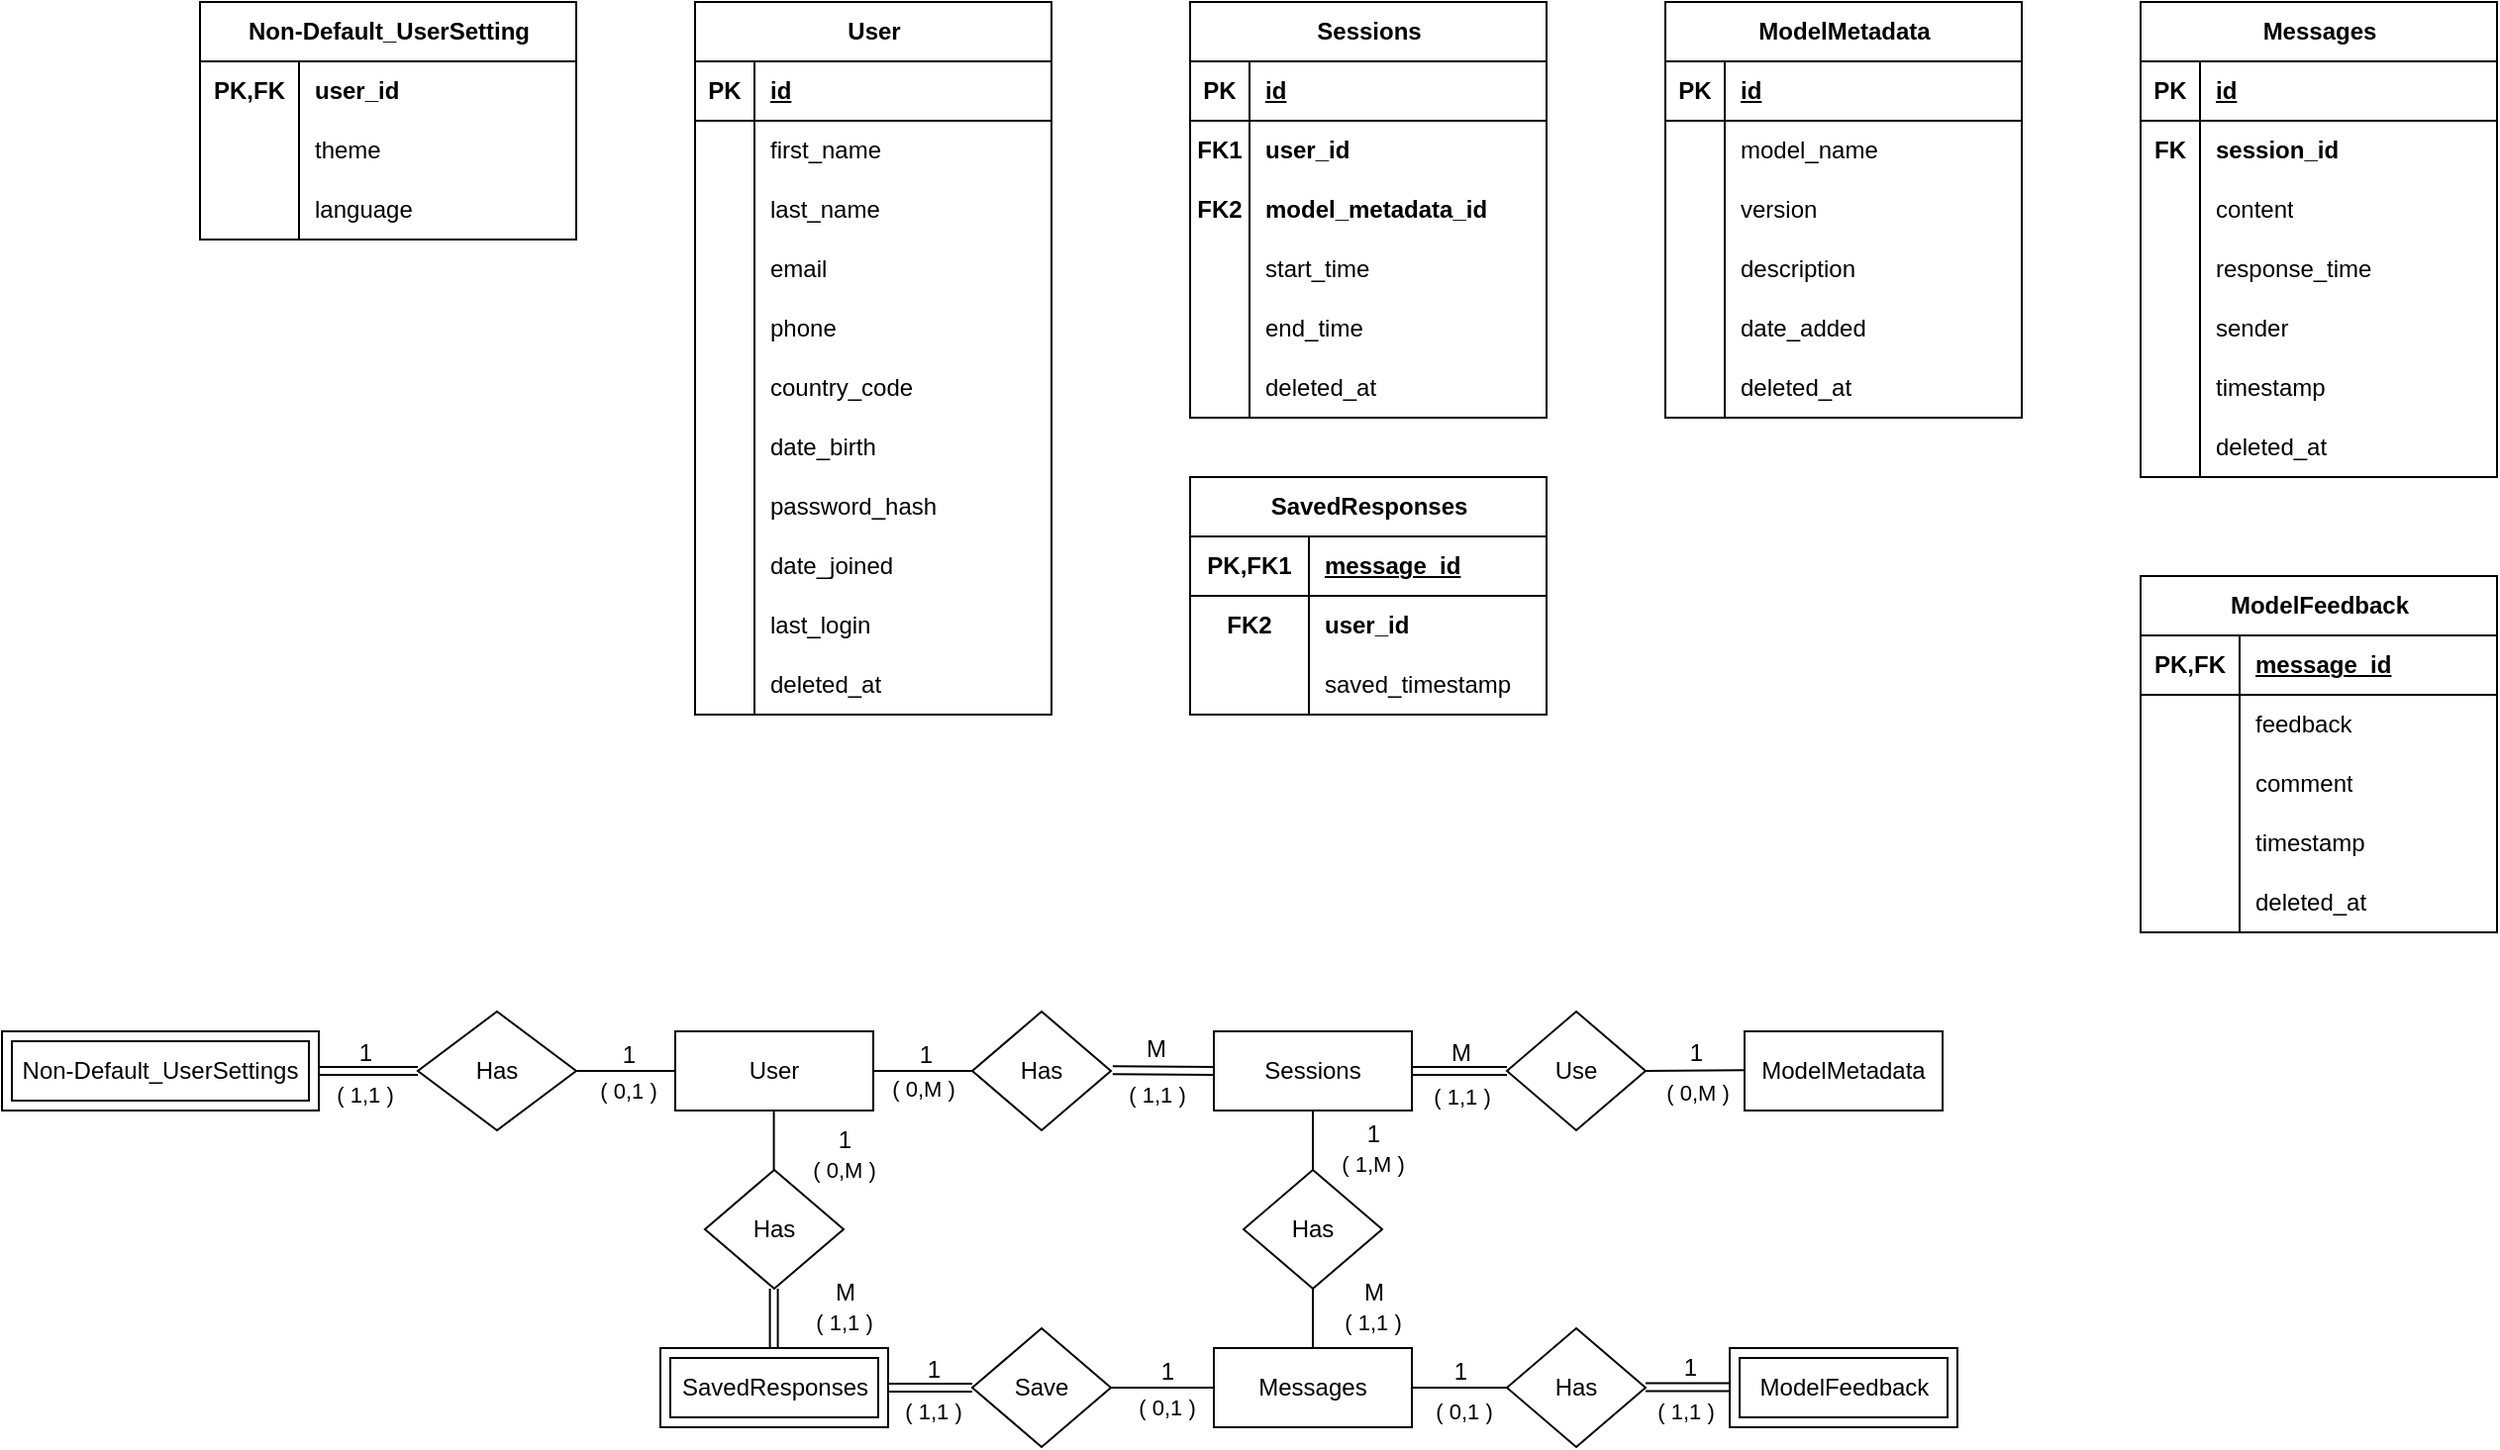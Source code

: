 <mxfile version="22.0.6" type="device">
  <diagram name="Page-1" id="ugpJHANcpi_EZSTgBRVn">
    <mxGraphModel dx="796" dy="407" grid="1" gridSize="10" guides="1" tooltips="1" connect="1" arrows="1" fold="1" page="1" pageScale="1" pageWidth="850" pageHeight="1100" math="0" shadow="0">
      <root>
        <mxCell id="0" />
        <mxCell id="1" parent="0" />
        <mxCell id="HWI417Hlzlmf7ahM94ae-16" value="User" style="shape=table;startSize=30;container=1;collapsible=1;childLayout=tableLayout;fixedRows=1;rowLines=0;fontStyle=1;align=center;resizeLast=1;html=1;" vertex="1" parent="1">
          <mxGeometry x="410" y="100" width="180" height="360" as="geometry" />
        </mxCell>
        <mxCell id="HWI417Hlzlmf7ahM94ae-17" value="" style="shape=tableRow;horizontal=0;startSize=0;swimlaneHead=0;swimlaneBody=0;fillColor=none;collapsible=0;dropTarget=0;points=[[0,0.5],[1,0.5]];portConstraint=eastwest;top=0;left=0;right=0;bottom=1;" vertex="1" parent="HWI417Hlzlmf7ahM94ae-16">
          <mxGeometry y="30" width="180" height="30" as="geometry" />
        </mxCell>
        <mxCell id="HWI417Hlzlmf7ahM94ae-18" value="PK" style="shape=partialRectangle;connectable=0;fillColor=none;top=0;left=0;bottom=0;right=0;fontStyle=1;overflow=hidden;whiteSpace=wrap;html=1;" vertex="1" parent="HWI417Hlzlmf7ahM94ae-17">
          <mxGeometry width="30" height="30" as="geometry">
            <mxRectangle width="30" height="30" as="alternateBounds" />
          </mxGeometry>
        </mxCell>
        <mxCell id="HWI417Hlzlmf7ahM94ae-19" value="id" style="shape=partialRectangle;connectable=0;fillColor=none;top=0;left=0;bottom=0;right=0;align=left;spacingLeft=6;fontStyle=5;overflow=hidden;whiteSpace=wrap;html=1;" vertex="1" parent="HWI417Hlzlmf7ahM94ae-17">
          <mxGeometry x="30" width="150" height="30" as="geometry">
            <mxRectangle width="150" height="30" as="alternateBounds" />
          </mxGeometry>
        </mxCell>
        <mxCell id="HWI417Hlzlmf7ahM94ae-20" value="" style="shape=tableRow;horizontal=0;startSize=0;swimlaneHead=0;swimlaneBody=0;fillColor=none;collapsible=0;dropTarget=0;points=[[0,0.5],[1,0.5]];portConstraint=eastwest;top=0;left=0;right=0;bottom=0;" vertex="1" parent="HWI417Hlzlmf7ahM94ae-16">
          <mxGeometry y="60" width="180" height="30" as="geometry" />
        </mxCell>
        <mxCell id="HWI417Hlzlmf7ahM94ae-21" value="" style="shape=partialRectangle;connectable=0;fillColor=none;top=0;left=0;bottom=0;right=0;editable=1;overflow=hidden;whiteSpace=wrap;html=1;" vertex="1" parent="HWI417Hlzlmf7ahM94ae-20">
          <mxGeometry width="30" height="30" as="geometry">
            <mxRectangle width="30" height="30" as="alternateBounds" />
          </mxGeometry>
        </mxCell>
        <mxCell id="HWI417Hlzlmf7ahM94ae-22" value="first_name" style="shape=partialRectangle;connectable=0;fillColor=none;top=0;left=0;bottom=0;right=0;align=left;spacingLeft=6;overflow=hidden;whiteSpace=wrap;html=1;" vertex="1" parent="HWI417Hlzlmf7ahM94ae-20">
          <mxGeometry x="30" width="150" height="30" as="geometry">
            <mxRectangle width="150" height="30" as="alternateBounds" />
          </mxGeometry>
        </mxCell>
        <mxCell id="HWI417Hlzlmf7ahM94ae-23" value="" style="shape=tableRow;horizontal=0;startSize=0;swimlaneHead=0;swimlaneBody=0;fillColor=none;collapsible=0;dropTarget=0;points=[[0,0.5],[1,0.5]];portConstraint=eastwest;top=0;left=0;right=0;bottom=0;" vertex="1" parent="HWI417Hlzlmf7ahM94ae-16">
          <mxGeometry y="90" width="180" height="30" as="geometry" />
        </mxCell>
        <mxCell id="HWI417Hlzlmf7ahM94ae-24" value="" style="shape=partialRectangle;connectable=0;fillColor=none;top=0;left=0;bottom=0;right=0;editable=1;overflow=hidden;whiteSpace=wrap;html=1;" vertex="1" parent="HWI417Hlzlmf7ahM94ae-23">
          <mxGeometry width="30" height="30" as="geometry">
            <mxRectangle width="30" height="30" as="alternateBounds" />
          </mxGeometry>
        </mxCell>
        <mxCell id="HWI417Hlzlmf7ahM94ae-25" value="last_name" style="shape=partialRectangle;connectable=0;fillColor=none;top=0;left=0;bottom=0;right=0;align=left;spacingLeft=6;overflow=hidden;whiteSpace=wrap;html=1;" vertex="1" parent="HWI417Hlzlmf7ahM94ae-23">
          <mxGeometry x="30" width="150" height="30" as="geometry">
            <mxRectangle width="150" height="30" as="alternateBounds" />
          </mxGeometry>
        </mxCell>
        <mxCell id="HWI417Hlzlmf7ahM94ae-26" value="" style="shape=tableRow;horizontal=0;startSize=0;swimlaneHead=0;swimlaneBody=0;fillColor=none;collapsible=0;dropTarget=0;points=[[0,0.5],[1,0.5]];portConstraint=eastwest;top=0;left=0;right=0;bottom=0;" vertex="1" parent="HWI417Hlzlmf7ahM94ae-16">
          <mxGeometry y="120" width="180" height="30" as="geometry" />
        </mxCell>
        <mxCell id="HWI417Hlzlmf7ahM94ae-27" value="" style="shape=partialRectangle;connectable=0;fillColor=none;top=0;left=0;bottom=0;right=0;editable=1;overflow=hidden;whiteSpace=wrap;html=1;" vertex="1" parent="HWI417Hlzlmf7ahM94ae-26">
          <mxGeometry width="30" height="30" as="geometry">
            <mxRectangle width="30" height="30" as="alternateBounds" />
          </mxGeometry>
        </mxCell>
        <mxCell id="HWI417Hlzlmf7ahM94ae-28" value="email" style="shape=partialRectangle;connectable=0;fillColor=none;top=0;left=0;bottom=0;right=0;align=left;spacingLeft=6;overflow=hidden;whiteSpace=wrap;html=1;" vertex="1" parent="HWI417Hlzlmf7ahM94ae-26">
          <mxGeometry x="30" width="150" height="30" as="geometry">
            <mxRectangle width="150" height="30" as="alternateBounds" />
          </mxGeometry>
        </mxCell>
        <mxCell id="HWI417Hlzlmf7ahM94ae-434" value="" style="shape=tableRow;horizontal=0;startSize=0;swimlaneHead=0;swimlaneBody=0;fillColor=none;collapsible=0;dropTarget=0;points=[[0,0.5],[1,0.5]];portConstraint=eastwest;top=0;left=0;right=0;bottom=0;" vertex="1" parent="HWI417Hlzlmf7ahM94ae-16">
          <mxGeometry y="150" width="180" height="30" as="geometry" />
        </mxCell>
        <mxCell id="HWI417Hlzlmf7ahM94ae-435" value="" style="shape=partialRectangle;connectable=0;fillColor=none;top=0;left=0;bottom=0;right=0;editable=1;overflow=hidden;whiteSpace=wrap;html=1;" vertex="1" parent="HWI417Hlzlmf7ahM94ae-434">
          <mxGeometry width="30" height="30" as="geometry">
            <mxRectangle width="30" height="30" as="alternateBounds" />
          </mxGeometry>
        </mxCell>
        <mxCell id="HWI417Hlzlmf7ahM94ae-436" value="phone" style="shape=partialRectangle;connectable=0;fillColor=none;top=0;left=0;bottom=0;right=0;align=left;spacingLeft=6;overflow=hidden;whiteSpace=wrap;html=1;" vertex="1" parent="HWI417Hlzlmf7ahM94ae-434">
          <mxGeometry x="30" width="150" height="30" as="geometry">
            <mxRectangle width="150" height="30" as="alternateBounds" />
          </mxGeometry>
        </mxCell>
        <mxCell id="HWI417Hlzlmf7ahM94ae-47" value="" style="shape=tableRow;horizontal=0;startSize=0;swimlaneHead=0;swimlaneBody=0;fillColor=none;collapsible=0;dropTarget=0;points=[[0,0.5],[1,0.5]];portConstraint=eastwest;top=0;left=0;right=0;bottom=0;" vertex="1" parent="HWI417Hlzlmf7ahM94ae-16">
          <mxGeometry y="180" width="180" height="30" as="geometry" />
        </mxCell>
        <mxCell id="HWI417Hlzlmf7ahM94ae-48" value="" style="shape=partialRectangle;connectable=0;fillColor=none;top=0;left=0;bottom=0;right=0;editable=1;overflow=hidden;whiteSpace=wrap;html=1;" vertex="1" parent="HWI417Hlzlmf7ahM94ae-47">
          <mxGeometry width="30" height="30" as="geometry">
            <mxRectangle width="30" height="30" as="alternateBounds" />
          </mxGeometry>
        </mxCell>
        <mxCell id="HWI417Hlzlmf7ahM94ae-49" value="country_code" style="shape=partialRectangle;connectable=0;fillColor=none;top=0;left=0;bottom=0;right=0;align=left;spacingLeft=6;overflow=hidden;whiteSpace=wrap;html=1;" vertex="1" parent="HWI417Hlzlmf7ahM94ae-47">
          <mxGeometry x="30" width="150" height="30" as="geometry">
            <mxRectangle width="150" height="30" as="alternateBounds" />
          </mxGeometry>
        </mxCell>
        <mxCell id="HWI417Hlzlmf7ahM94ae-59" value="" style="shape=tableRow;horizontal=0;startSize=0;swimlaneHead=0;swimlaneBody=0;fillColor=none;collapsible=0;dropTarget=0;points=[[0,0.5],[1,0.5]];portConstraint=eastwest;top=0;left=0;right=0;bottom=0;" vertex="1" parent="HWI417Hlzlmf7ahM94ae-16">
          <mxGeometry y="210" width="180" height="30" as="geometry" />
        </mxCell>
        <mxCell id="HWI417Hlzlmf7ahM94ae-60" value="" style="shape=partialRectangle;connectable=0;fillColor=none;top=0;left=0;bottom=0;right=0;editable=1;overflow=hidden;whiteSpace=wrap;html=1;" vertex="1" parent="HWI417Hlzlmf7ahM94ae-59">
          <mxGeometry width="30" height="30" as="geometry">
            <mxRectangle width="30" height="30" as="alternateBounds" />
          </mxGeometry>
        </mxCell>
        <mxCell id="HWI417Hlzlmf7ahM94ae-61" value="date_birth" style="shape=partialRectangle;connectable=0;fillColor=none;top=0;left=0;bottom=0;right=0;align=left;spacingLeft=6;overflow=hidden;whiteSpace=wrap;html=1;" vertex="1" parent="HWI417Hlzlmf7ahM94ae-59">
          <mxGeometry x="30" width="150" height="30" as="geometry">
            <mxRectangle width="150" height="30" as="alternateBounds" />
          </mxGeometry>
        </mxCell>
        <mxCell id="HWI417Hlzlmf7ahM94ae-44" value="" style="shape=tableRow;horizontal=0;startSize=0;swimlaneHead=0;swimlaneBody=0;fillColor=none;collapsible=0;dropTarget=0;points=[[0,0.5],[1,0.5]];portConstraint=eastwest;top=0;left=0;right=0;bottom=0;" vertex="1" parent="HWI417Hlzlmf7ahM94ae-16">
          <mxGeometry y="240" width="180" height="30" as="geometry" />
        </mxCell>
        <mxCell id="HWI417Hlzlmf7ahM94ae-45" value="" style="shape=partialRectangle;connectable=0;fillColor=none;top=0;left=0;bottom=0;right=0;editable=1;overflow=hidden;whiteSpace=wrap;html=1;" vertex="1" parent="HWI417Hlzlmf7ahM94ae-44">
          <mxGeometry width="30" height="30" as="geometry">
            <mxRectangle width="30" height="30" as="alternateBounds" />
          </mxGeometry>
        </mxCell>
        <mxCell id="HWI417Hlzlmf7ahM94ae-46" value="password_hash" style="shape=partialRectangle;connectable=0;fillColor=none;top=0;left=0;bottom=0;right=0;align=left;spacingLeft=6;overflow=hidden;whiteSpace=wrap;html=1;" vertex="1" parent="HWI417Hlzlmf7ahM94ae-44">
          <mxGeometry x="30" width="150" height="30" as="geometry">
            <mxRectangle width="150" height="30" as="alternateBounds" />
          </mxGeometry>
        </mxCell>
        <mxCell id="HWI417Hlzlmf7ahM94ae-50" value="" style="shape=tableRow;horizontal=0;startSize=0;swimlaneHead=0;swimlaneBody=0;fillColor=none;collapsible=0;dropTarget=0;points=[[0,0.5],[1,0.5]];portConstraint=eastwest;top=0;left=0;right=0;bottom=0;" vertex="1" parent="HWI417Hlzlmf7ahM94ae-16">
          <mxGeometry y="270" width="180" height="30" as="geometry" />
        </mxCell>
        <mxCell id="HWI417Hlzlmf7ahM94ae-51" value="" style="shape=partialRectangle;connectable=0;fillColor=none;top=0;left=0;bottom=0;right=0;editable=1;overflow=hidden;whiteSpace=wrap;html=1;" vertex="1" parent="HWI417Hlzlmf7ahM94ae-50">
          <mxGeometry width="30" height="30" as="geometry">
            <mxRectangle width="30" height="30" as="alternateBounds" />
          </mxGeometry>
        </mxCell>
        <mxCell id="HWI417Hlzlmf7ahM94ae-52" value="date_joined" style="shape=partialRectangle;connectable=0;fillColor=none;top=0;left=0;bottom=0;right=0;align=left;spacingLeft=6;overflow=hidden;whiteSpace=wrap;html=1;" vertex="1" parent="HWI417Hlzlmf7ahM94ae-50">
          <mxGeometry x="30" width="150" height="30" as="geometry">
            <mxRectangle width="150" height="30" as="alternateBounds" />
          </mxGeometry>
        </mxCell>
        <mxCell id="HWI417Hlzlmf7ahM94ae-56" value="" style="shape=tableRow;horizontal=0;startSize=0;swimlaneHead=0;swimlaneBody=0;fillColor=none;collapsible=0;dropTarget=0;points=[[0,0.5],[1,0.5]];portConstraint=eastwest;top=0;left=0;right=0;bottom=0;" vertex="1" parent="HWI417Hlzlmf7ahM94ae-16">
          <mxGeometry y="300" width="180" height="30" as="geometry" />
        </mxCell>
        <mxCell id="HWI417Hlzlmf7ahM94ae-57" value="" style="shape=partialRectangle;connectable=0;fillColor=none;top=0;left=0;bottom=0;right=0;editable=1;overflow=hidden;whiteSpace=wrap;html=1;" vertex="1" parent="HWI417Hlzlmf7ahM94ae-56">
          <mxGeometry width="30" height="30" as="geometry">
            <mxRectangle width="30" height="30" as="alternateBounds" />
          </mxGeometry>
        </mxCell>
        <mxCell id="HWI417Hlzlmf7ahM94ae-58" value="last_login" style="shape=partialRectangle;connectable=0;fillColor=none;top=0;left=0;bottom=0;right=0;align=left;spacingLeft=6;overflow=hidden;whiteSpace=wrap;html=1;" vertex="1" parent="HWI417Hlzlmf7ahM94ae-56">
          <mxGeometry x="30" width="150" height="30" as="geometry">
            <mxRectangle width="150" height="30" as="alternateBounds" />
          </mxGeometry>
        </mxCell>
        <mxCell id="HWI417Hlzlmf7ahM94ae-258" value="" style="shape=tableRow;horizontal=0;startSize=0;swimlaneHead=0;swimlaneBody=0;fillColor=none;collapsible=0;dropTarget=0;points=[[0,0.5],[1,0.5]];portConstraint=eastwest;top=0;left=0;right=0;bottom=0;" vertex="1" parent="HWI417Hlzlmf7ahM94ae-16">
          <mxGeometry y="330" width="180" height="30" as="geometry" />
        </mxCell>
        <mxCell id="HWI417Hlzlmf7ahM94ae-259" value="" style="shape=partialRectangle;connectable=0;fillColor=none;top=0;left=0;bottom=0;right=0;editable=1;overflow=hidden;whiteSpace=wrap;html=1;" vertex="1" parent="HWI417Hlzlmf7ahM94ae-258">
          <mxGeometry width="30" height="30" as="geometry">
            <mxRectangle width="30" height="30" as="alternateBounds" />
          </mxGeometry>
        </mxCell>
        <mxCell id="HWI417Hlzlmf7ahM94ae-260" value="deleted_at" style="shape=partialRectangle;connectable=0;fillColor=none;top=0;left=0;bottom=0;right=0;align=left;spacingLeft=6;overflow=hidden;whiteSpace=wrap;html=1;" vertex="1" parent="HWI417Hlzlmf7ahM94ae-258">
          <mxGeometry x="30" width="150" height="30" as="geometry">
            <mxRectangle width="150" height="30" as="alternateBounds" />
          </mxGeometry>
        </mxCell>
        <mxCell id="HWI417Hlzlmf7ahM94ae-62" value="User" style="whiteSpace=wrap;html=1;align=center;" vertex="1" parent="1">
          <mxGeometry x="400" y="620" width="100" height="40" as="geometry" />
        </mxCell>
        <mxCell id="HWI417Hlzlmf7ahM94ae-64" value="" style="endArrow=none;html=1;rounded=0;entryX=0;entryY=0.5;entryDx=0;entryDy=0;exitX=1;exitY=0.5;exitDx=0;exitDy=0;" edge="1" parent="1" source="HWI417Hlzlmf7ahM94ae-70" target="HWI417Hlzlmf7ahM94ae-62">
          <mxGeometry relative="1" as="geometry">
            <mxPoint x="340" y="640" as="sourcePoint" />
            <mxPoint x="300" y="640" as="targetPoint" />
          </mxGeometry>
        </mxCell>
        <mxCell id="HWI417Hlzlmf7ahM94ae-66" value="1" style="resizable=0;html=1;whiteSpace=wrap;align=right;verticalAlign=bottom;" connectable="0" vertex="1" parent="HWI417Hlzlmf7ahM94ae-64">
          <mxGeometry x="1" relative="1" as="geometry">
            <mxPoint x="-19" as="offset" />
          </mxGeometry>
        </mxCell>
        <mxCell id="HWI417Hlzlmf7ahM94ae-74" value="( 0,1 )" style="edgeLabel;html=1;align=center;verticalAlign=middle;resizable=0;points=[];" vertex="1" connectable="0" parent="HWI417Hlzlmf7ahM94ae-64">
          <mxGeometry x="0.023" y="-1" relative="1" as="geometry">
            <mxPoint y="9" as="offset" />
          </mxGeometry>
        </mxCell>
        <mxCell id="HWI417Hlzlmf7ahM94ae-69" value="Non-Default_UserSettings" style="shape=ext;margin=3;double=1;whiteSpace=wrap;html=1;align=center;" vertex="1" parent="1">
          <mxGeometry x="60" y="620" width="160" height="40" as="geometry" />
        </mxCell>
        <mxCell id="HWI417Hlzlmf7ahM94ae-70" value="Has" style="shape=rhombus;perimeter=rhombusPerimeter;whiteSpace=wrap;html=1;align=center;" vertex="1" parent="1">
          <mxGeometry x="270" y="610" width="80" height="60" as="geometry" />
        </mxCell>
        <mxCell id="HWI417Hlzlmf7ahM94ae-71" value="" style="endArrow=none;html=1;rounded=0;exitX=1;exitY=0.5;exitDx=0;exitDy=0;entryX=0;entryY=0.5;entryDx=0;entryDy=0;shape=link;" edge="1" parent="1" source="HWI417Hlzlmf7ahM94ae-69" target="HWI417Hlzlmf7ahM94ae-70">
          <mxGeometry relative="1" as="geometry">
            <mxPoint x="180" y="589.71" as="sourcePoint" />
            <mxPoint x="240" y="590" as="targetPoint" />
          </mxGeometry>
        </mxCell>
        <mxCell id="HWI417Hlzlmf7ahM94ae-72" value="1" style="resizable=0;html=1;whiteSpace=wrap;align=right;verticalAlign=bottom;" connectable="0" vertex="1" parent="HWI417Hlzlmf7ahM94ae-71">
          <mxGeometry x="1" relative="1" as="geometry">
            <mxPoint x="-22" y="-1" as="offset" />
          </mxGeometry>
        </mxCell>
        <mxCell id="HWI417Hlzlmf7ahM94ae-75" value="( 1,1 )" style="edgeLabel;html=1;align=center;verticalAlign=middle;resizable=0;points=[];" vertex="1" connectable="0" parent="1">
          <mxGeometry x="243.004" y="652" as="geometry" />
        </mxCell>
        <mxCell id="HWI417Hlzlmf7ahM94ae-178" value="Non-Default_UserSetting" style="shape=table;startSize=30;container=1;collapsible=1;childLayout=tableLayout;fixedRows=1;rowLines=0;fontStyle=1;align=center;resizeLast=1;html=1;" vertex="1" parent="1">
          <mxGeometry x="160" y="100" width="190" height="120" as="geometry" />
        </mxCell>
        <mxCell id="HWI417Hlzlmf7ahM94ae-182" value="" style="shape=tableRow;horizontal=0;startSize=0;swimlaneHead=0;swimlaneBody=0;fillColor=none;collapsible=0;dropTarget=0;points=[[0,0.5],[1,0.5]];portConstraint=eastwest;top=0;left=0;right=0;bottom=0;" vertex="1" parent="HWI417Hlzlmf7ahM94ae-178">
          <mxGeometry y="30" width="190" height="30" as="geometry" />
        </mxCell>
        <mxCell id="HWI417Hlzlmf7ahM94ae-183" value="&lt;b&gt;PK,FK&lt;/b&gt;" style="shape=partialRectangle;connectable=0;fillColor=none;top=0;left=0;bottom=0;right=0;editable=1;overflow=hidden;whiteSpace=wrap;html=1;" vertex="1" parent="HWI417Hlzlmf7ahM94ae-182">
          <mxGeometry width="50" height="30" as="geometry">
            <mxRectangle width="50" height="30" as="alternateBounds" />
          </mxGeometry>
        </mxCell>
        <mxCell id="HWI417Hlzlmf7ahM94ae-184" value="&lt;b&gt;user_id&lt;/b&gt;" style="shape=partialRectangle;connectable=0;fillColor=none;top=0;left=0;bottom=0;right=0;align=left;spacingLeft=6;overflow=hidden;whiteSpace=wrap;html=1;" vertex="1" parent="HWI417Hlzlmf7ahM94ae-182">
          <mxGeometry x="50" width="140" height="30" as="geometry">
            <mxRectangle width="140" height="30" as="alternateBounds" />
          </mxGeometry>
        </mxCell>
        <mxCell id="HWI417Hlzlmf7ahM94ae-200" value="" style="shape=tableRow;horizontal=0;startSize=0;swimlaneHead=0;swimlaneBody=0;fillColor=none;collapsible=0;dropTarget=0;points=[[0,0.5],[1,0.5]];portConstraint=eastwest;top=0;left=0;right=0;bottom=0;" vertex="1" parent="HWI417Hlzlmf7ahM94ae-178">
          <mxGeometry y="60" width="190" height="30" as="geometry" />
        </mxCell>
        <mxCell id="HWI417Hlzlmf7ahM94ae-201" value="" style="shape=partialRectangle;connectable=0;fillColor=none;top=0;left=0;bottom=0;right=0;editable=1;overflow=hidden;whiteSpace=wrap;html=1;" vertex="1" parent="HWI417Hlzlmf7ahM94ae-200">
          <mxGeometry width="50" height="30" as="geometry">
            <mxRectangle width="50" height="30" as="alternateBounds" />
          </mxGeometry>
        </mxCell>
        <mxCell id="HWI417Hlzlmf7ahM94ae-202" value="theme" style="shape=partialRectangle;connectable=0;fillColor=none;top=0;left=0;bottom=0;right=0;align=left;spacingLeft=6;overflow=hidden;whiteSpace=wrap;html=1;" vertex="1" parent="HWI417Hlzlmf7ahM94ae-200">
          <mxGeometry x="50" width="140" height="30" as="geometry">
            <mxRectangle width="140" height="30" as="alternateBounds" />
          </mxGeometry>
        </mxCell>
        <mxCell id="HWI417Hlzlmf7ahM94ae-203" value="" style="shape=tableRow;horizontal=0;startSize=0;swimlaneHead=0;swimlaneBody=0;fillColor=none;collapsible=0;dropTarget=0;points=[[0,0.5],[1,0.5]];portConstraint=eastwest;top=0;left=0;right=0;bottom=0;" vertex="1" parent="HWI417Hlzlmf7ahM94ae-178">
          <mxGeometry y="90" width="190" height="30" as="geometry" />
        </mxCell>
        <mxCell id="HWI417Hlzlmf7ahM94ae-204" value="" style="shape=partialRectangle;connectable=0;fillColor=none;top=0;left=0;bottom=0;right=0;editable=1;overflow=hidden;whiteSpace=wrap;html=1;" vertex="1" parent="HWI417Hlzlmf7ahM94ae-203">
          <mxGeometry width="50" height="30" as="geometry">
            <mxRectangle width="50" height="30" as="alternateBounds" />
          </mxGeometry>
        </mxCell>
        <mxCell id="HWI417Hlzlmf7ahM94ae-205" value="language" style="shape=partialRectangle;connectable=0;fillColor=none;top=0;left=0;bottom=0;right=0;align=left;spacingLeft=6;overflow=hidden;whiteSpace=wrap;html=1;" vertex="1" parent="HWI417Hlzlmf7ahM94ae-203">
          <mxGeometry x="50" width="140" height="30" as="geometry">
            <mxRectangle width="140" height="30" as="alternateBounds" />
          </mxGeometry>
        </mxCell>
        <mxCell id="HWI417Hlzlmf7ahM94ae-210" value="Messages" style="shape=table;startSize=30;container=1;collapsible=1;childLayout=tableLayout;fixedRows=1;rowLines=0;fontStyle=1;align=center;resizeLast=1;html=1;" vertex="1" parent="1">
          <mxGeometry x="1140" y="100" width="180" height="240" as="geometry" />
        </mxCell>
        <mxCell id="HWI417Hlzlmf7ahM94ae-211" value="" style="shape=tableRow;horizontal=0;startSize=0;swimlaneHead=0;swimlaneBody=0;fillColor=none;collapsible=0;dropTarget=0;points=[[0,0.5],[1,0.5]];portConstraint=eastwest;top=0;left=0;right=0;bottom=1;" vertex="1" parent="HWI417Hlzlmf7ahM94ae-210">
          <mxGeometry y="30" width="180" height="30" as="geometry" />
        </mxCell>
        <mxCell id="HWI417Hlzlmf7ahM94ae-212" value="PK" style="shape=partialRectangle;connectable=0;fillColor=none;top=0;left=0;bottom=0;right=0;fontStyle=1;overflow=hidden;whiteSpace=wrap;html=1;" vertex="1" parent="HWI417Hlzlmf7ahM94ae-211">
          <mxGeometry width="30" height="30" as="geometry">
            <mxRectangle width="30" height="30" as="alternateBounds" />
          </mxGeometry>
        </mxCell>
        <mxCell id="HWI417Hlzlmf7ahM94ae-213" value="id" style="shape=partialRectangle;connectable=0;fillColor=none;top=0;left=0;bottom=0;right=0;align=left;spacingLeft=6;fontStyle=5;overflow=hidden;whiteSpace=wrap;html=1;" vertex="1" parent="HWI417Hlzlmf7ahM94ae-211">
          <mxGeometry x="30" width="150" height="30" as="geometry">
            <mxRectangle width="150" height="30" as="alternateBounds" />
          </mxGeometry>
        </mxCell>
        <mxCell id="HWI417Hlzlmf7ahM94ae-214" value="" style="shape=tableRow;horizontal=0;startSize=0;swimlaneHead=0;swimlaneBody=0;fillColor=none;collapsible=0;dropTarget=0;points=[[0,0.5],[1,0.5]];portConstraint=eastwest;top=0;left=0;right=0;bottom=0;" vertex="1" parent="HWI417Hlzlmf7ahM94ae-210">
          <mxGeometry y="60" width="180" height="30" as="geometry" />
        </mxCell>
        <mxCell id="HWI417Hlzlmf7ahM94ae-215" value="FK" style="shape=partialRectangle;connectable=0;fillColor=none;top=0;left=0;bottom=0;right=0;editable=1;overflow=hidden;whiteSpace=wrap;html=1;fontStyle=1" vertex="1" parent="HWI417Hlzlmf7ahM94ae-214">
          <mxGeometry width="30" height="30" as="geometry">
            <mxRectangle width="30" height="30" as="alternateBounds" />
          </mxGeometry>
        </mxCell>
        <mxCell id="HWI417Hlzlmf7ahM94ae-216" value="session_id" style="shape=partialRectangle;connectable=0;fillColor=none;top=0;left=0;bottom=0;right=0;align=left;spacingLeft=6;overflow=hidden;whiteSpace=wrap;html=1;fontStyle=1" vertex="1" parent="HWI417Hlzlmf7ahM94ae-214">
          <mxGeometry x="30" width="150" height="30" as="geometry">
            <mxRectangle width="150" height="30" as="alternateBounds" />
          </mxGeometry>
        </mxCell>
        <mxCell id="HWI417Hlzlmf7ahM94ae-217" value="" style="shape=tableRow;horizontal=0;startSize=0;swimlaneHead=0;swimlaneBody=0;fillColor=none;collapsible=0;dropTarget=0;points=[[0,0.5],[1,0.5]];portConstraint=eastwest;top=0;left=0;right=0;bottom=0;" vertex="1" parent="HWI417Hlzlmf7ahM94ae-210">
          <mxGeometry y="90" width="180" height="30" as="geometry" />
        </mxCell>
        <mxCell id="HWI417Hlzlmf7ahM94ae-218" value="" style="shape=partialRectangle;connectable=0;fillColor=none;top=0;left=0;bottom=0;right=0;editable=1;overflow=hidden;whiteSpace=wrap;html=1;" vertex="1" parent="HWI417Hlzlmf7ahM94ae-217">
          <mxGeometry width="30" height="30" as="geometry">
            <mxRectangle width="30" height="30" as="alternateBounds" />
          </mxGeometry>
        </mxCell>
        <mxCell id="HWI417Hlzlmf7ahM94ae-219" value="content" style="shape=partialRectangle;connectable=0;fillColor=none;top=0;left=0;bottom=0;right=0;align=left;spacingLeft=6;overflow=hidden;whiteSpace=wrap;html=1;" vertex="1" parent="HWI417Hlzlmf7ahM94ae-217">
          <mxGeometry x="30" width="150" height="30" as="geometry">
            <mxRectangle width="150" height="30" as="alternateBounds" />
          </mxGeometry>
        </mxCell>
        <mxCell id="HWI417Hlzlmf7ahM94ae-220" value="" style="shape=tableRow;horizontal=0;startSize=0;swimlaneHead=0;swimlaneBody=0;fillColor=none;collapsible=0;dropTarget=0;points=[[0,0.5],[1,0.5]];portConstraint=eastwest;top=0;left=0;right=0;bottom=0;" vertex="1" parent="HWI417Hlzlmf7ahM94ae-210">
          <mxGeometry y="120" width="180" height="30" as="geometry" />
        </mxCell>
        <mxCell id="HWI417Hlzlmf7ahM94ae-221" value="" style="shape=partialRectangle;connectable=0;fillColor=none;top=0;left=0;bottom=0;right=0;editable=1;overflow=hidden;whiteSpace=wrap;html=1;" vertex="1" parent="HWI417Hlzlmf7ahM94ae-220">
          <mxGeometry width="30" height="30" as="geometry">
            <mxRectangle width="30" height="30" as="alternateBounds" />
          </mxGeometry>
        </mxCell>
        <mxCell id="HWI417Hlzlmf7ahM94ae-222" value="response_time" style="shape=partialRectangle;connectable=0;fillColor=none;top=0;left=0;bottom=0;right=0;align=left;spacingLeft=6;overflow=hidden;whiteSpace=wrap;html=1;" vertex="1" parent="HWI417Hlzlmf7ahM94ae-220">
          <mxGeometry x="30" width="150" height="30" as="geometry">
            <mxRectangle width="150" height="30" as="alternateBounds" />
          </mxGeometry>
        </mxCell>
        <mxCell id="HWI417Hlzlmf7ahM94ae-223" value="" style="shape=tableRow;horizontal=0;startSize=0;swimlaneHead=0;swimlaneBody=0;fillColor=none;collapsible=0;dropTarget=0;points=[[0,0.5],[1,0.5]];portConstraint=eastwest;top=0;left=0;right=0;bottom=0;" vertex="1" parent="HWI417Hlzlmf7ahM94ae-210">
          <mxGeometry y="150" width="180" height="30" as="geometry" />
        </mxCell>
        <mxCell id="HWI417Hlzlmf7ahM94ae-224" value="" style="shape=partialRectangle;connectable=0;fillColor=none;top=0;left=0;bottom=0;right=0;editable=1;overflow=hidden;whiteSpace=wrap;html=1;" vertex="1" parent="HWI417Hlzlmf7ahM94ae-223">
          <mxGeometry width="30" height="30" as="geometry">
            <mxRectangle width="30" height="30" as="alternateBounds" />
          </mxGeometry>
        </mxCell>
        <mxCell id="HWI417Hlzlmf7ahM94ae-225" value="sender" style="shape=partialRectangle;connectable=0;fillColor=none;top=0;left=0;bottom=0;right=0;align=left;spacingLeft=6;overflow=hidden;whiteSpace=wrap;html=1;" vertex="1" parent="HWI417Hlzlmf7ahM94ae-223">
          <mxGeometry x="30" width="150" height="30" as="geometry">
            <mxRectangle width="150" height="30" as="alternateBounds" />
          </mxGeometry>
        </mxCell>
        <mxCell id="HWI417Hlzlmf7ahM94ae-226" value="" style="shape=tableRow;horizontal=0;startSize=0;swimlaneHead=0;swimlaneBody=0;fillColor=none;collapsible=0;dropTarget=0;points=[[0,0.5],[1,0.5]];portConstraint=eastwest;top=0;left=0;right=0;bottom=0;" vertex="1" parent="HWI417Hlzlmf7ahM94ae-210">
          <mxGeometry y="180" width="180" height="30" as="geometry" />
        </mxCell>
        <mxCell id="HWI417Hlzlmf7ahM94ae-227" value="" style="shape=partialRectangle;connectable=0;fillColor=none;top=0;left=0;bottom=0;right=0;editable=1;overflow=hidden;whiteSpace=wrap;html=1;" vertex="1" parent="HWI417Hlzlmf7ahM94ae-226">
          <mxGeometry width="30" height="30" as="geometry">
            <mxRectangle width="30" height="30" as="alternateBounds" />
          </mxGeometry>
        </mxCell>
        <mxCell id="HWI417Hlzlmf7ahM94ae-228" value="timestamp" style="shape=partialRectangle;connectable=0;fillColor=none;top=0;left=0;bottom=0;right=0;align=left;spacingLeft=6;overflow=hidden;whiteSpace=wrap;html=1;" vertex="1" parent="HWI417Hlzlmf7ahM94ae-226">
          <mxGeometry x="30" width="150" height="30" as="geometry">
            <mxRectangle width="150" height="30" as="alternateBounds" />
          </mxGeometry>
        </mxCell>
        <mxCell id="HWI417Hlzlmf7ahM94ae-277" value="" style="shape=tableRow;horizontal=0;startSize=0;swimlaneHead=0;swimlaneBody=0;fillColor=none;collapsible=0;dropTarget=0;points=[[0,0.5],[1,0.5]];portConstraint=eastwest;top=0;left=0;right=0;bottom=0;" vertex="1" parent="HWI417Hlzlmf7ahM94ae-210">
          <mxGeometry y="210" width="180" height="30" as="geometry" />
        </mxCell>
        <mxCell id="HWI417Hlzlmf7ahM94ae-278" value="" style="shape=partialRectangle;connectable=0;fillColor=none;top=0;left=0;bottom=0;right=0;editable=1;overflow=hidden;whiteSpace=wrap;html=1;" vertex="1" parent="HWI417Hlzlmf7ahM94ae-277">
          <mxGeometry width="30" height="30" as="geometry">
            <mxRectangle width="30" height="30" as="alternateBounds" />
          </mxGeometry>
        </mxCell>
        <mxCell id="HWI417Hlzlmf7ahM94ae-279" value="deleted_at" style="shape=partialRectangle;connectable=0;fillColor=none;top=0;left=0;bottom=0;right=0;align=left;spacingLeft=6;overflow=hidden;whiteSpace=wrap;html=1;" vertex="1" parent="HWI417Hlzlmf7ahM94ae-277">
          <mxGeometry x="30" width="150" height="30" as="geometry">
            <mxRectangle width="150" height="30" as="alternateBounds" />
          </mxGeometry>
        </mxCell>
        <mxCell id="HWI417Hlzlmf7ahM94ae-230" value="ModelFeedback" style="shape=table;startSize=30;container=1;collapsible=1;childLayout=tableLayout;fixedRows=1;rowLines=0;fontStyle=1;align=center;resizeLast=1;html=1;" vertex="1" parent="1">
          <mxGeometry x="1140" y="390" width="180" height="180" as="geometry" />
        </mxCell>
        <mxCell id="HWI417Hlzlmf7ahM94ae-231" value="" style="shape=tableRow;horizontal=0;startSize=0;swimlaneHead=0;swimlaneBody=0;fillColor=none;collapsible=0;dropTarget=0;points=[[0,0.5],[1,0.5]];portConstraint=eastwest;top=0;left=0;right=0;bottom=1;" vertex="1" parent="HWI417Hlzlmf7ahM94ae-230">
          <mxGeometry y="30" width="180" height="30" as="geometry" />
        </mxCell>
        <mxCell id="HWI417Hlzlmf7ahM94ae-232" value="PK,FK" style="shape=partialRectangle;connectable=0;fillColor=none;top=0;left=0;bottom=0;right=0;fontStyle=1;overflow=hidden;whiteSpace=wrap;html=1;" vertex="1" parent="HWI417Hlzlmf7ahM94ae-231">
          <mxGeometry width="50" height="30" as="geometry">
            <mxRectangle width="50" height="30" as="alternateBounds" />
          </mxGeometry>
        </mxCell>
        <mxCell id="HWI417Hlzlmf7ahM94ae-233" value="message_id" style="shape=partialRectangle;connectable=0;fillColor=none;top=0;left=0;bottom=0;right=0;align=left;spacingLeft=6;fontStyle=5;overflow=hidden;whiteSpace=wrap;html=1;" vertex="1" parent="HWI417Hlzlmf7ahM94ae-231">
          <mxGeometry x="50" width="130" height="30" as="geometry">
            <mxRectangle width="130" height="30" as="alternateBounds" />
          </mxGeometry>
        </mxCell>
        <mxCell id="HWI417Hlzlmf7ahM94ae-234" value="" style="shape=tableRow;horizontal=0;startSize=0;swimlaneHead=0;swimlaneBody=0;fillColor=none;collapsible=0;dropTarget=0;points=[[0,0.5],[1,0.5]];portConstraint=eastwest;top=0;left=0;right=0;bottom=0;" vertex="1" parent="HWI417Hlzlmf7ahM94ae-230">
          <mxGeometry y="60" width="180" height="30" as="geometry" />
        </mxCell>
        <mxCell id="HWI417Hlzlmf7ahM94ae-235" value="" style="shape=partialRectangle;connectable=0;fillColor=none;top=0;left=0;bottom=0;right=0;editable=1;overflow=hidden;whiteSpace=wrap;html=1;" vertex="1" parent="HWI417Hlzlmf7ahM94ae-234">
          <mxGeometry width="50" height="30" as="geometry">
            <mxRectangle width="50" height="30" as="alternateBounds" />
          </mxGeometry>
        </mxCell>
        <mxCell id="HWI417Hlzlmf7ahM94ae-236" value="feedback" style="shape=partialRectangle;connectable=0;fillColor=none;top=0;left=0;bottom=0;right=0;align=left;spacingLeft=6;overflow=hidden;whiteSpace=wrap;html=1;" vertex="1" parent="HWI417Hlzlmf7ahM94ae-234">
          <mxGeometry x="50" width="130" height="30" as="geometry">
            <mxRectangle width="130" height="30" as="alternateBounds" />
          </mxGeometry>
        </mxCell>
        <mxCell id="HWI417Hlzlmf7ahM94ae-237" value="" style="shape=tableRow;horizontal=0;startSize=0;swimlaneHead=0;swimlaneBody=0;fillColor=none;collapsible=0;dropTarget=0;points=[[0,0.5],[1,0.5]];portConstraint=eastwest;top=0;left=0;right=0;bottom=0;" vertex="1" parent="HWI417Hlzlmf7ahM94ae-230">
          <mxGeometry y="90" width="180" height="30" as="geometry" />
        </mxCell>
        <mxCell id="HWI417Hlzlmf7ahM94ae-238" value="" style="shape=partialRectangle;connectable=0;fillColor=none;top=0;left=0;bottom=0;right=0;editable=1;overflow=hidden;whiteSpace=wrap;html=1;" vertex="1" parent="HWI417Hlzlmf7ahM94ae-237">
          <mxGeometry width="50" height="30" as="geometry">
            <mxRectangle width="50" height="30" as="alternateBounds" />
          </mxGeometry>
        </mxCell>
        <mxCell id="HWI417Hlzlmf7ahM94ae-239" value="comment" style="shape=partialRectangle;connectable=0;fillColor=none;top=0;left=0;bottom=0;right=0;align=left;spacingLeft=6;overflow=hidden;whiteSpace=wrap;html=1;" vertex="1" parent="HWI417Hlzlmf7ahM94ae-237">
          <mxGeometry x="50" width="130" height="30" as="geometry">
            <mxRectangle width="130" height="30" as="alternateBounds" />
          </mxGeometry>
        </mxCell>
        <mxCell id="HWI417Hlzlmf7ahM94ae-240" value="" style="shape=tableRow;horizontal=0;startSize=0;swimlaneHead=0;swimlaneBody=0;fillColor=none;collapsible=0;dropTarget=0;points=[[0,0.5],[1,0.5]];portConstraint=eastwest;top=0;left=0;right=0;bottom=0;" vertex="1" parent="HWI417Hlzlmf7ahM94ae-230">
          <mxGeometry y="120" width="180" height="30" as="geometry" />
        </mxCell>
        <mxCell id="HWI417Hlzlmf7ahM94ae-241" value="" style="shape=partialRectangle;connectable=0;fillColor=none;top=0;left=0;bottom=0;right=0;editable=1;overflow=hidden;whiteSpace=wrap;html=1;" vertex="1" parent="HWI417Hlzlmf7ahM94ae-240">
          <mxGeometry width="50" height="30" as="geometry">
            <mxRectangle width="50" height="30" as="alternateBounds" />
          </mxGeometry>
        </mxCell>
        <mxCell id="HWI417Hlzlmf7ahM94ae-242" value="timestamp" style="shape=partialRectangle;connectable=0;fillColor=none;top=0;left=0;bottom=0;right=0;align=left;spacingLeft=6;overflow=hidden;whiteSpace=wrap;html=1;" vertex="1" parent="HWI417Hlzlmf7ahM94ae-240">
          <mxGeometry x="50" width="130" height="30" as="geometry">
            <mxRectangle width="130" height="30" as="alternateBounds" />
          </mxGeometry>
        </mxCell>
        <mxCell id="HWI417Hlzlmf7ahM94ae-243" value="" style="shape=tableRow;horizontal=0;startSize=0;swimlaneHead=0;swimlaneBody=0;fillColor=none;collapsible=0;dropTarget=0;points=[[0,0.5],[1,0.5]];portConstraint=eastwest;top=0;left=0;right=0;bottom=0;" vertex="1" parent="HWI417Hlzlmf7ahM94ae-230">
          <mxGeometry y="150" width="180" height="30" as="geometry" />
        </mxCell>
        <mxCell id="HWI417Hlzlmf7ahM94ae-244" value="" style="shape=partialRectangle;connectable=0;fillColor=none;top=0;left=0;bottom=0;right=0;editable=1;overflow=hidden;whiteSpace=wrap;html=1;" vertex="1" parent="HWI417Hlzlmf7ahM94ae-243">
          <mxGeometry width="50" height="30" as="geometry">
            <mxRectangle width="50" height="30" as="alternateBounds" />
          </mxGeometry>
        </mxCell>
        <mxCell id="HWI417Hlzlmf7ahM94ae-245" value="deleted_at" style="shape=partialRectangle;connectable=0;fillColor=none;top=0;left=0;bottom=0;right=0;align=left;spacingLeft=6;overflow=hidden;whiteSpace=wrap;html=1;" vertex="1" parent="HWI417Hlzlmf7ahM94ae-243">
          <mxGeometry x="50" width="130" height="30" as="geometry">
            <mxRectangle width="130" height="30" as="alternateBounds" />
          </mxGeometry>
        </mxCell>
        <mxCell id="HWI417Hlzlmf7ahM94ae-280" value="ModelMetadata" style="shape=table;startSize=30;container=1;collapsible=1;childLayout=tableLayout;fixedRows=1;rowLines=0;fontStyle=1;align=center;resizeLast=1;html=1;" vertex="1" parent="1">
          <mxGeometry x="900" y="100" width="180" height="210" as="geometry" />
        </mxCell>
        <mxCell id="HWI417Hlzlmf7ahM94ae-281" value="" style="shape=tableRow;horizontal=0;startSize=0;swimlaneHead=0;swimlaneBody=0;fillColor=none;collapsible=0;dropTarget=0;points=[[0,0.5],[1,0.5]];portConstraint=eastwest;top=0;left=0;right=0;bottom=1;" vertex="1" parent="HWI417Hlzlmf7ahM94ae-280">
          <mxGeometry y="30" width="180" height="30" as="geometry" />
        </mxCell>
        <mxCell id="HWI417Hlzlmf7ahM94ae-282" value="PK" style="shape=partialRectangle;connectable=0;fillColor=none;top=0;left=0;bottom=0;right=0;fontStyle=1;overflow=hidden;whiteSpace=wrap;html=1;" vertex="1" parent="HWI417Hlzlmf7ahM94ae-281">
          <mxGeometry width="30" height="30" as="geometry">
            <mxRectangle width="30" height="30" as="alternateBounds" />
          </mxGeometry>
        </mxCell>
        <mxCell id="HWI417Hlzlmf7ahM94ae-283" value="id" style="shape=partialRectangle;connectable=0;fillColor=none;top=0;left=0;bottom=0;right=0;align=left;spacingLeft=6;fontStyle=5;overflow=hidden;whiteSpace=wrap;html=1;" vertex="1" parent="HWI417Hlzlmf7ahM94ae-281">
          <mxGeometry x="30" width="150" height="30" as="geometry">
            <mxRectangle width="150" height="30" as="alternateBounds" />
          </mxGeometry>
        </mxCell>
        <mxCell id="HWI417Hlzlmf7ahM94ae-284" value="" style="shape=tableRow;horizontal=0;startSize=0;swimlaneHead=0;swimlaneBody=0;fillColor=none;collapsible=0;dropTarget=0;points=[[0,0.5],[1,0.5]];portConstraint=eastwest;top=0;left=0;right=0;bottom=0;" vertex="1" parent="HWI417Hlzlmf7ahM94ae-280">
          <mxGeometry y="60" width="180" height="30" as="geometry" />
        </mxCell>
        <mxCell id="HWI417Hlzlmf7ahM94ae-285" value="" style="shape=partialRectangle;connectable=0;fillColor=none;top=0;left=0;bottom=0;right=0;editable=1;overflow=hidden;whiteSpace=wrap;html=1;fontStyle=1" vertex="1" parent="HWI417Hlzlmf7ahM94ae-284">
          <mxGeometry width="30" height="30" as="geometry">
            <mxRectangle width="30" height="30" as="alternateBounds" />
          </mxGeometry>
        </mxCell>
        <mxCell id="HWI417Hlzlmf7ahM94ae-286" value="&lt;span style=&quot;font-weight: normal;&quot;&gt;model_name&lt;/span&gt;" style="shape=partialRectangle;connectable=0;fillColor=none;top=0;left=0;bottom=0;right=0;align=left;spacingLeft=6;overflow=hidden;whiteSpace=wrap;html=1;fontStyle=1" vertex="1" parent="HWI417Hlzlmf7ahM94ae-284">
          <mxGeometry x="30" width="150" height="30" as="geometry">
            <mxRectangle width="150" height="30" as="alternateBounds" />
          </mxGeometry>
        </mxCell>
        <mxCell id="HWI417Hlzlmf7ahM94ae-287" value="" style="shape=tableRow;horizontal=0;startSize=0;swimlaneHead=0;swimlaneBody=0;fillColor=none;collapsible=0;dropTarget=0;points=[[0,0.5],[1,0.5]];portConstraint=eastwest;top=0;left=0;right=0;bottom=0;" vertex="1" parent="HWI417Hlzlmf7ahM94ae-280">
          <mxGeometry y="90" width="180" height="30" as="geometry" />
        </mxCell>
        <mxCell id="HWI417Hlzlmf7ahM94ae-288" value="" style="shape=partialRectangle;connectable=0;fillColor=none;top=0;left=0;bottom=0;right=0;editable=1;overflow=hidden;whiteSpace=wrap;html=1;" vertex="1" parent="HWI417Hlzlmf7ahM94ae-287">
          <mxGeometry width="30" height="30" as="geometry">
            <mxRectangle width="30" height="30" as="alternateBounds" />
          </mxGeometry>
        </mxCell>
        <mxCell id="HWI417Hlzlmf7ahM94ae-289" value="version" style="shape=partialRectangle;connectable=0;fillColor=none;top=0;left=0;bottom=0;right=0;align=left;spacingLeft=6;overflow=hidden;whiteSpace=wrap;html=1;" vertex="1" parent="HWI417Hlzlmf7ahM94ae-287">
          <mxGeometry x="30" width="150" height="30" as="geometry">
            <mxRectangle width="150" height="30" as="alternateBounds" />
          </mxGeometry>
        </mxCell>
        <mxCell id="HWI417Hlzlmf7ahM94ae-290" value="" style="shape=tableRow;horizontal=0;startSize=0;swimlaneHead=0;swimlaneBody=0;fillColor=none;collapsible=0;dropTarget=0;points=[[0,0.5],[1,0.5]];portConstraint=eastwest;top=0;left=0;right=0;bottom=0;" vertex="1" parent="HWI417Hlzlmf7ahM94ae-280">
          <mxGeometry y="120" width="180" height="30" as="geometry" />
        </mxCell>
        <mxCell id="HWI417Hlzlmf7ahM94ae-291" value="" style="shape=partialRectangle;connectable=0;fillColor=none;top=0;left=0;bottom=0;right=0;editable=1;overflow=hidden;whiteSpace=wrap;html=1;" vertex="1" parent="HWI417Hlzlmf7ahM94ae-290">
          <mxGeometry width="30" height="30" as="geometry">
            <mxRectangle width="30" height="30" as="alternateBounds" />
          </mxGeometry>
        </mxCell>
        <mxCell id="HWI417Hlzlmf7ahM94ae-292" value="description" style="shape=partialRectangle;connectable=0;fillColor=none;top=0;left=0;bottom=0;right=0;align=left;spacingLeft=6;overflow=hidden;whiteSpace=wrap;html=1;" vertex="1" parent="HWI417Hlzlmf7ahM94ae-290">
          <mxGeometry x="30" width="150" height="30" as="geometry">
            <mxRectangle width="150" height="30" as="alternateBounds" />
          </mxGeometry>
        </mxCell>
        <mxCell id="HWI417Hlzlmf7ahM94ae-293" value="" style="shape=tableRow;horizontal=0;startSize=0;swimlaneHead=0;swimlaneBody=0;fillColor=none;collapsible=0;dropTarget=0;points=[[0,0.5],[1,0.5]];portConstraint=eastwest;top=0;left=0;right=0;bottom=0;" vertex="1" parent="HWI417Hlzlmf7ahM94ae-280">
          <mxGeometry y="150" width="180" height="30" as="geometry" />
        </mxCell>
        <mxCell id="HWI417Hlzlmf7ahM94ae-294" value="" style="shape=partialRectangle;connectable=0;fillColor=none;top=0;left=0;bottom=0;right=0;editable=1;overflow=hidden;whiteSpace=wrap;html=1;" vertex="1" parent="HWI417Hlzlmf7ahM94ae-293">
          <mxGeometry width="30" height="30" as="geometry">
            <mxRectangle width="30" height="30" as="alternateBounds" />
          </mxGeometry>
        </mxCell>
        <mxCell id="HWI417Hlzlmf7ahM94ae-295" value="date_added" style="shape=partialRectangle;connectable=0;fillColor=none;top=0;left=0;bottom=0;right=0;align=left;spacingLeft=6;overflow=hidden;whiteSpace=wrap;html=1;" vertex="1" parent="HWI417Hlzlmf7ahM94ae-293">
          <mxGeometry x="30" width="150" height="30" as="geometry">
            <mxRectangle width="150" height="30" as="alternateBounds" />
          </mxGeometry>
        </mxCell>
        <mxCell id="HWI417Hlzlmf7ahM94ae-299" value="" style="shape=tableRow;horizontal=0;startSize=0;swimlaneHead=0;swimlaneBody=0;fillColor=none;collapsible=0;dropTarget=0;points=[[0,0.5],[1,0.5]];portConstraint=eastwest;top=0;left=0;right=0;bottom=0;" vertex="1" parent="HWI417Hlzlmf7ahM94ae-280">
          <mxGeometry y="180" width="180" height="30" as="geometry" />
        </mxCell>
        <mxCell id="HWI417Hlzlmf7ahM94ae-300" value="" style="shape=partialRectangle;connectable=0;fillColor=none;top=0;left=0;bottom=0;right=0;editable=1;overflow=hidden;whiteSpace=wrap;html=1;" vertex="1" parent="HWI417Hlzlmf7ahM94ae-299">
          <mxGeometry width="30" height="30" as="geometry">
            <mxRectangle width="30" height="30" as="alternateBounds" />
          </mxGeometry>
        </mxCell>
        <mxCell id="HWI417Hlzlmf7ahM94ae-301" value="deleted_at" style="shape=partialRectangle;connectable=0;fillColor=none;top=0;left=0;bottom=0;right=0;align=left;spacingLeft=6;overflow=hidden;whiteSpace=wrap;html=1;" vertex="1" parent="HWI417Hlzlmf7ahM94ae-299">
          <mxGeometry x="30" width="150" height="30" as="geometry">
            <mxRectangle width="150" height="30" as="alternateBounds" />
          </mxGeometry>
        </mxCell>
        <mxCell id="HWI417Hlzlmf7ahM94ae-302" value="Sessions" style="shape=table;startSize=30;container=1;collapsible=1;childLayout=tableLayout;fixedRows=1;rowLines=0;fontStyle=1;align=center;resizeLast=1;html=1;" vertex="1" parent="1">
          <mxGeometry x="660" y="100" width="180" height="210" as="geometry" />
        </mxCell>
        <mxCell id="HWI417Hlzlmf7ahM94ae-303" value="" style="shape=tableRow;horizontal=0;startSize=0;swimlaneHead=0;swimlaneBody=0;fillColor=none;collapsible=0;dropTarget=0;points=[[0,0.5],[1,0.5]];portConstraint=eastwest;top=0;left=0;right=0;bottom=1;" vertex="1" parent="HWI417Hlzlmf7ahM94ae-302">
          <mxGeometry y="30" width="180" height="30" as="geometry" />
        </mxCell>
        <mxCell id="HWI417Hlzlmf7ahM94ae-304" value="PK" style="shape=partialRectangle;connectable=0;fillColor=none;top=0;left=0;bottom=0;right=0;fontStyle=1;overflow=hidden;whiteSpace=wrap;html=1;" vertex="1" parent="HWI417Hlzlmf7ahM94ae-303">
          <mxGeometry width="30" height="30" as="geometry">
            <mxRectangle width="30" height="30" as="alternateBounds" />
          </mxGeometry>
        </mxCell>
        <mxCell id="HWI417Hlzlmf7ahM94ae-305" value="id" style="shape=partialRectangle;connectable=0;fillColor=none;top=0;left=0;bottom=0;right=0;align=left;spacingLeft=6;fontStyle=5;overflow=hidden;whiteSpace=wrap;html=1;" vertex="1" parent="HWI417Hlzlmf7ahM94ae-303">
          <mxGeometry x="30" width="150" height="30" as="geometry">
            <mxRectangle width="150" height="30" as="alternateBounds" />
          </mxGeometry>
        </mxCell>
        <mxCell id="HWI417Hlzlmf7ahM94ae-306" value="" style="shape=tableRow;horizontal=0;startSize=0;swimlaneHead=0;swimlaneBody=0;fillColor=none;collapsible=0;dropTarget=0;points=[[0,0.5],[1,0.5]];portConstraint=eastwest;top=0;left=0;right=0;bottom=0;" vertex="1" parent="HWI417Hlzlmf7ahM94ae-302">
          <mxGeometry y="60" width="180" height="30" as="geometry" />
        </mxCell>
        <mxCell id="HWI417Hlzlmf7ahM94ae-307" value="FK1" style="shape=partialRectangle;connectable=0;fillColor=none;top=0;left=0;bottom=0;right=0;editable=1;overflow=hidden;whiteSpace=wrap;html=1;fontStyle=1" vertex="1" parent="HWI417Hlzlmf7ahM94ae-306">
          <mxGeometry width="30" height="30" as="geometry">
            <mxRectangle width="30" height="30" as="alternateBounds" />
          </mxGeometry>
        </mxCell>
        <mxCell id="HWI417Hlzlmf7ahM94ae-308" value="user_id" style="shape=partialRectangle;connectable=0;fillColor=none;top=0;left=0;bottom=0;right=0;align=left;spacingLeft=6;overflow=hidden;whiteSpace=wrap;html=1;fontStyle=1" vertex="1" parent="HWI417Hlzlmf7ahM94ae-306">
          <mxGeometry x="30" width="150" height="30" as="geometry">
            <mxRectangle width="150" height="30" as="alternateBounds" />
          </mxGeometry>
        </mxCell>
        <mxCell id="HWI417Hlzlmf7ahM94ae-309" value="" style="shape=tableRow;horizontal=0;startSize=0;swimlaneHead=0;swimlaneBody=0;fillColor=none;collapsible=0;dropTarget=0;points=[[0,0.5],[1,0.5]];portConstraint=eastwest;top=0;left=0;right=0;bottom=0;" vertex="1" parent="HWI417Hlzlmf7ahM94ae-302">
          <mxGeometry y="90" width="180" height="30" as="geometry" />
        </mxCell>
        <mxCell id="HWI417Hlzlmf7ahM94ae-310" value="&lt;b&gt;FK2&lt;/b&gt;" style="shape=partialRectangle;connectable=0;fillColor=none;top=0;left=0;bottom=0;right=0;editable=1;overflow=hidden;whiteSpace=wrap;html=1;" vertex="1" parent="HWI417Hlzlmf7ahM94ae-309">
          <mxGeometry width="30" height="30" as="geometry">
            <mxRectangle width="30" height="30" as="alternateBounds" />
          </mxGeometry>
        </mxCell>
        <mxCell id="HWI417Hlzlmf7ahM94ae-311" value="&lt;b&gt;model_metadata_id&lt;/b&gt;" style="shape=partialRectangle;connectable=0;fillColor=none;top=0;left=0;bottom=0;right=0;align=left;spacingLeft=6;overflow=hidden;whiteSpace=wrap;html=1;" vertex="1" parent="HWI417Hlzlmf7ahM94ae-309">
          <mxGeometry x="30" width="150" height="30" as="geometry">
            <mxRectangle width="150" height="30" as="alternateBounds" />
          </mxGeometry>
        </mxCell>
        <mxCell id="HWI417Hlzlmf7ahM94ae-312" value="" style="shape=tableRow;horizontal=0;startSize=0;swimlaneHead=0;swimlaneBody=0;fillColor=none;collapsible=0;dropTarget=0;points=[[0,0.5],[1,0.5]];portConstraint=eastwest;top=0;left=0;right=0;bottom=0;" vertex="1" parent="HWI417Hlzlmf7ahM94ae-302">
          <mxGeometry y="120" width="180" height="30" as="geometry" />
        </mxCell>
        <mxCell id="HWI417Hlzlmf7ahM94ae-313" value="" style="shape=partialRectangle;connectable=0;fillColor=none;top=0;left=0;bottom=0;right=0;editable=1;overflow=hidden;whiteSpace=wrap;html=1;" vertex="1" parent="HWI417Hlzlmf7ahM94ae-312">
          <mxGeometry width="30" height="30" as="geometry">
            <mxRectangle width="30" height="30" as="alternateBounds" />
          </mxGeometry>
        </mxCell>
        <mxCell id="HWI417Hlzlmf7ahM94ae-314" value="start_time" style="shape=partialRectangle;connectable=0;fillColor=none;top=0;left=0;bottom=0;right=0;align=left;spacingLeft=6;overflow=hidden;whiteSpace=wrap;html=1;" vertex="1" parent="HWI417Hlzlmf7ahM94ae-312">
          <mxGeometry x="30" width="150" height="30" as="geometry">
            <mxRectangle width="150" height="30" as="alternateBounds" />
          </mxGeometry>
        </mxCell>
        <mxCell id="HWI417Hlzlmf7ahM94ae-315" value="" style="shape=tableRow;horizontal=0;startSize=0;swimlaneHead=0;swimlaneBody=0;fillColor=none;collapsible=0;dropTarget=0;points=[[0,0.5],[1,0.5]];portConstraint=eastwest;top=0;left=0;right=0;bottom=0;" vertex="1" parent="HWI417Hlzlmf7ahM94ae-302">
          <mxGeometry y="150" width="180" height="30" as="geometry" />
        </mxCell>
        <mxCell id="HWI417Hlzlmf7ahM94ae-316" value="" style="shape=partialRectangle;connectable=0;fillColor=none;top=0;left=0;bottom=0;right=0;editable=1;overflow=hidden;whiteSpace=wrap;html=1;" vertex="1" parent="HWI417Hlzlmf7ahM94ae-315">
          <mxGeometry width="30" height="30" as="geometry">
            <mxRectangle width="30" height="30" as="alternateBounds" />
          </mxGeometry>
        </mxCell>
        <mxCell id="HWI417Hlzlmf7ahM94ae-317" value="end_time" style="shape=partialRectangle;connectable=0;fillColor=none;top=0;left=0;bottom=0;right=0;align=left;spacingLeft=6;overflow=hidden;whiteSpace=wrap;html=1;" vertex="1" parent="HWI417Hlzlmf7ahM94ae-315">
          <mxGeometry x="30" width="150" height="30" as="geometry">
            <mxRectangle width="150" height="30" as="alternateBounds" />
          </mxGeometry>
        </mxCell>
        <mxCell id="HWI417Hlzlmf7ahM94ae-318" value="" style="shape=tableRow;horizontal=0;startSize=0;swimlaneHead=0;swimlaneBody=0;fillColor=none;collapsible=0;dropTarget=0;points=[[0,0.5],[1,0.5]];portConstraint=eastwest;top=0;left=0;right=0;bottom=0;" vertex="1" parent="HWI417Hlzlmf7ahM94ae-302">
          <mxGeometry y="180" width="180" height="30" as="geometry" />
        </mxCell>
        <mxCell id="HWI417Hlzlmf7ahM94ae-319" value="" style="shape=partialRectangle;connectable=0;fillColor=none;top=0;left=0;bottom=0;right=0;editable=1;overflow=hidden;whiteSpace=wrap;html=1;" vertex="1" parent="HWI417Hlzlmf7ahM94ae-318">
          <mxGeometry width="30" height="30" as="geometry">
            <mxRectangle width="30" height="30" as="alternateBounds" />
          </mxGeometry>
        </mxCell>
        <mxCell id="HWI417Hlzlmf7ahM94ae-320" value="deleted_at" style="shape=partialRectangle;connectable=0;fillColor=none;top=0;left=0;bottom=0;right=0;align=left;spacingLeft=6;overflow=hidden;whiteSpace=wrap;html=1;" vertex="1" parent="HWI417Hlzlmf7ahM94ae-318">
          <mxGeometry x="30" width="150" height="30" as="geometry">
            <mxRectangle width="150" height="30" as="alternateBounds" />
          </mxGeometry>
        </mxCell>
        <mxCell id="HWI417Hlzlmf7ahM94ae-323" value="SavedResponses" style="shape=table;startSize=30;container=1;collapsible=1;childLayout=tableLayout;fixedRows=1;rowLines=0;fontStyle=1;align=center;resizeLast=1;html=1;" vertex="1" parent="1">
          <mxGeometry x="660" y="340" width="180" height="120" as="geometry" />
        </mxCell>
        <mxCell id="HWI417Hlzlmf7ahM94ae-324" value="" style="shape=tableRow;horizontal=0;startSize=0;swimlaneHead=0;swimlaneBody=0;fillColor=none;collapsible=0;dropTarget=0;points=[[0,0.5],[1,0.5]];portConstraint=eastwest;top=0;left=0;right=0;bottom=1;" vertex="1" parent="HWI417Hlzlmf7ahM94ae-323">
          <mxGeometry y="30" width="180" height="30" as="geometry" />
        </mxCell>
        <mxCell id="HWI417Hlzlmf7ahM94ae-325" value="PK,FK1" style="shape=partialRectangle;connectable=0;fillColor=none;top=0;left=0;bottom=0;right=0;fontStyle=1;overflow=hidden;whiteSpace=wrap;html=1;" vertex="1" parent="HWI417Hlzlmf7ahM94ae-324">
          <mxGeometry width="60" height="30" as="geometry">
            <mxRectangle width="60" height="30" as="alternateBounds" />
          </mxGeometry>
        </mxCell>
        <mxCell id="HWI417Hlzlmf7ahM94ae-326" value="message_id" style="shape=partialRectangle;connectable=0;fillColor=none;top=0;left=0;bottom=0;right=0;align=left;spacingLeft=6;fontStyle=5;overflow=hidden;whiteSpace=wrap;html=1;" vertex="1" parent="HWI417Hlzlmf7ahM94ae-324">
          <mxGeometry x="60" width="120" height="30" as="geometry">
            <mxRectangle width="120" height="30" as="alternateBounds" />
          </mxGeometry>
        </mxCell>
        <mxCell id="HWI417Hlzlmf7ahM94ae-327" value="" style="shape=tableRow;horizontal=0;startSize=0;swimlaneHead=0;swimlaneBody=0;fillColor=none;collapsible=0;dropTarget=0;points=[[0,0.5],[1,0.5]];portConstraint=eastwest;top=0;left=0;right=0;bottom=0;" vertex="1" parent="HWI417Hlzlmf7ahM94ae-323">
          <mxGeometry y="60" width="180" height="30" as="geometry" />
        </mxCell>
        <mxCell id="HWI417Hlzlmf7ahM94ae-328" value="FK2" style="shape=partialRectangle;connectable=0;fillColor=none;top=0;left=0;bottom=0;right=0;editable=1;overflow=hidden;whiteSpace=wrap;html=1;fontStyle=1" vertex="1" parent="HWI417Hlzlmf7ahM94ae-327">
          <mxGeometry width="60" height="30" as="geometry">
            <mxRectangle width="60" height="30" as="alternateBounds" />
          </mxGeometry>
        </mxCell>
        <mxCell id="HWI417Hlzlmf7ahM94ae-329" value="user_id" style="shape=partialRectangle;connectable=0;fillColor=none;top=0;left=0;bottom=0;right=0;align=left;spacingLeft=6;overflow=hidden;whiteSpace=wrap;html=1;fontStyle=1" vertex="1" parent="HWI417Hlzlmf7ahM94ae-327">
          <mxGeometry x="60" width="120" height="30" as="geometry">
            <mxRectangle width="120" height="30" as="alternateBounds" />
          </mxGeometry>
        </mxCell>
        <mxCell id="HWI417Hlzlmf7ahM94ae-330" value="" style="shape=tableRow;horizontal=0;startSize=0;swimlaneHead=0;swimlaneBody=0;fillColor=none;collapsible=0;dropTarget=0;points=[[0,0.5],[1,0.5]];portConstraint=eastwest;top=0;left=0;right=0;bottom=0;" vertex="1" parent="HWI417Hlzlmf7ahM94ae-323">
          <mxGeometry y="90" width="180" height="30" as="geometry" />
        </mxCell>
        <mxCell id="HWI417Hlzlmf7ahM94ae-331" value="" style="shape=partialRectangle;connectable=0;fillColor=none;top=0;left=0;bottom=0;right=0;editable=1;overflow=hidden;whiteSpace=wrap;html=1;" vertex="1" parent="HWI417Hlzlmf7ahM94ae-330">
          <mxGeometry width="60" height="30" as="geometry">
            <mxRectangle width="60" height="30" as="alternateBounds" />
          </mxGeometry>
        </mxCell>
        <mxCell id="HWI417Hlzlmf7ahM94ae-332" value="saved_timestamp" style="shape=partialRectangle;connectable=0;fillColor=none;top=0;left=0;bottom=0;right=0;align=left;spacingLeft=6;overflow=hidden;whiteSpace=wrap;html=1;" vertex="1" parent="HWI417Hlzlmf7ahM94ae-330">
          <mxGeometry x="60" width="120" height="30" as="geometry">
            <mxRectangle width="120" height="30" as="alternateBounds" />
          </mxGeometry>
        </mxCell>
        <mxCell id="HWI417Hlzlmf7ahM94ae-356" value="Has" style="shape=rhombus;perimeter=rhombusPerimeter;whiteSpace=wrap;html=1;align=center;" vertex="1" parent="1">
          <mxGeometry x="550" y="610" width="70" height="60" as="geometry" />
        </mxCell>
        <mxCell id="HWI417Hlzlmf7ahM94ae-373" value="" style="edgeStyle=orthogonalEdgeStyle;rounded=0;orthogonalLoop=1;jettySize=auto;html=1;endArrow=none;endFill=0;" edge="1" parent="1" source="HWI417Hlzlmf7ahM94ae-364" target="HWI417Hlzlmf7ahM94ae-374">
          <mxGeometry relative="1" as="geometry">
            <mxPoint x="722" y="720" as="targetPoint" />
          </mxGeometry>
        </mxCell>
        <mxCell id="HWI417Hlzlmf7ahM94ae-364" value="Sessions" style="whiteSpace=wrap;html=1;align=center;" vertex="1" parent="1">
          <mxGeometry x="672" y="620" width="100" height="40" as="geometry" />
        </mxCell>
        <mxCell id="HWI417Hlzlmf7ahM94ae-365" value="" style="endArrow=none;html=1;rounded=0;entryX=0;entryY=0.5;entryDx=0;entryDy=0;exitX=1.013;exitY=0.494;exitDx=0;exitDy=0;exitPerimeter=0;shape=link;" edge="1" parent="1" target="HWI417Hlzlmf7ahM94ae-364" source="HWI417Hlzlmf7ahM94ae-356">
          <mxGeometry relative="1" as="geometry">
            <mxPoint x="725" y="640" as="sourcePoint" />
            <mxPoint x="635" y="640" as="targetPoint" />
          </mxGeometry>
        </mxCell>
        <mxCell id="HWI417Hlzlmf7ahM94ae-366" value="M" style="resizable=0;html=1;whiteSpace=wrap;align=right;verticalAlign=bottom;" connectable="0" vertex="1" parent="HWI417Hlzlmf7ahM94ae-365">
          <mxGeometry x="1" relative="1" as="geometry">
            <mxPoint x="-22" y="-2" as="offset" />
          </mxGeometry>
        </mxCell>
        <mxCell id="HWI417Hlzlmf7ahM94ae-367" value="( 1,1 )" style="edgeLabel;html=1;align=center;verticalAlign=middle;resizable=0;points=[];" vertex="1" connectable="0" parent="HWI417Hlzlmf7ahM94ae-365">
          <mxGeometry x="0.023" y="-1" relative="1" as="geometry">
            <mxPoint x="-4" y="11" as="offset" />
          </mxGeometry>
        </mxCell>
        <mxCell id="HWI417Hlzlmf7ahM94ae-368" value="" style="endArrow=none;html=1;rounded=0;exitX=1;exitY=0.5;exitDx=0;exitDy=0;entryX=0;entryY=0.5;entryDx=0;entryDy=0;" edge="1" parent="1" source="HWI417Hlzlmf7ahM94ae-62" target="HWI417Hlzlmf7ahM94ae-356">
          <mxGeometry relative="1" as="geometry">
            <mxPoint x="550" y="619.17" as="sourcePoint" />
            <mxPoint x="650" y="619.17" as="targetPoint" />
          </mxGeometry>
        </mxCell>
        <mxCell id="HWI417Hlzlmf7ahM94ae-369" value="1" style="resizable=0;html=1;whiteSpace=wrap;align=right;verticalAlign=bottom;" connectable="0" vertex="1" parent="HWI417Hlzlmf7ahM94ae-368">
          <mxGeometry x="1" relative="1" as="geometry">
            <mxPoint x="-19" as="offset" />
          </mxGeometry>
        </mxCell>
        <mxCell id="HWI417Hlzlmf7ahM94ae-371" value="( 0,M )" style="edgeLabel;html=1;align=center;verticalAlign=middle;resizable=0;points=[];" vertex="1" connectable="0" parent="1">
          <mxGeometry x="533.003" y="653" as="geometry">
            <mxPoint x="-8" y="-4" as="offset" />
          </mxGeometry>
        </mxCell>
        <mxCell id="HWI417Hlzlmf7ahM94ae-374" value="Has" style="shape=rhombus;perimeter=rhombusPerimeter;whiteSpace=wrap;html=1;align=center;" vertex="1" parent="1">
          <mxGeometry x="687" y="690" width="70" height="60" as="geometry" />
        </mxCell>
        <mxCell id="HWI417Hlzlmf7ahM94ae-375" value="1" style="resizable=0;html=1;whiteSpace=wrap;align=right;verticalAlign=bottom;" connectable="0" vertex="1" parent="1">
          <mxGeometry x="757" y="680" as="geometry" />
        </mxCell>
        <mxCell id="HWI417Hlzlmf7ahM94ae-376" value="( 1,M )" style="edgeLabel;html=1;align=center;verticalAlign=middle;resizable=0;points=[];" vertex="1" connectable="0" parent="1">
          <mxGeometry x="752.002" y="687.003" as="geometry" />
        </mxCell>
        <mxCell id="HWI417Hlzlmf7ahM94ae-377" value="" style="edgeStyle=orthogonalEdgeStyle;rounded=0;orthogonalLoop=1;jettySize=auto;html=1;endArrow=none;endFill=0;exitX=0.5;exitY=1;exitDx=0;exitDy=0;entryX=0.5;entryY=0;entryDx=0;entryDy=0;" edge="1" parent="1" source="HWI417Hlzlmf7ahM94ae-374" target="HWI417Hlzlmf7ahM94ae-378">
          <mxGeometry relative="1" as="geometry">
            <mxPoint x="721.8" y="770" as="sourcePoint" />
            <mxPoint x="722" y="780" as="targetPoint" />
          </mxGeometry>
        </mxCell>
        <mxCell id="HWI417Hlzlmf7ahM94ae-378" value="Messages" style="whiteSpace=wrap;html=1;align=center;" vertex="1" parent="1">
          <mxGeometry x="672" y="780" width="100" height="40" as="geometry" />
        </mxCell>
        <mxCell id="HWI417Hlzlmf7ahM94ae-379" value="M" style="resizable=0;html=1;whiteSpace=wrap;align=right;verticalAlign=bottom;" connectable="0" vertex="1" parent="1">
          <mxGeometry x="759" y="760" as="geometry" />
        </mxCell>
        <mxCell id="HWI417Hlzlmf7ahM94ae-380" value="( 1,1 )" style="edgeLabel;html=1;align=center;verticalAlign=middle;resizable=0;points=[];" vertex="1" connectable="0" parent="1">
          <mxGeometry x="752.002" y="767.003" as="geometry" />
        </mxCell>
        <mxCell id="HWI417Hlzlmf7ahM94ae-381" value="Save" style="shape=rhombus;perimeter=rhombusPerimeter;whiteSpace=wrap;html=1;align=center;" vertex="1" parent="1">
          <mxGeometry x="550" y="770" width="70" height="60" as="geometry" />
        </mxCell>
        <mxCell id="HWI417Hlzlmf7ahM94ae-382" value="Has" style="shape=rhombus;perimeter=rhombusPerimeter;whiteSpace=wrap;html=1;align=center;" vertex="1" parent="1">
          <mxGeometry x="820" y="770" width="70" height="60" as="geometry" />
        </mxCell>
        <mxCell id="HWI417Hlzlmf7ahM94ae-383" value="" style="endArrow=none;html=1;rounded=0;exitX=1;exitY=0.5;exitDx=0;exitDy=0;" edge="1" parent="1" source="HWI417Hlzlmf7ahM94ae-381" target="HWI417Hlzlmf7ahM94ae-378">
          <mxGeometry relative="1" as="geometry">
            <mxPoint x="620" y="799.8" as="sourcePoint" />
            <mxPoint x="670" y="799.8" as="targetPoint" />
          </mxGeometry>
        </mxCell>
        <mxCell id="HWI417Hlzlmf7ahM94ae-384" value="1" style="resizable=0;html=1;whiteSpace=wrap;align=right;verticalAlign=bottom;" connectable="0" vertex="1" parent="HWI417Hlzlmf7ahM94ae-383">
          <mxGeometry x="1" relative="1" as="geometry">
            <mxPoint x="-19" as="offset" />
          </mxGeometry>
        </mxCell>
        <mxCell id="HWI417Hlzlmf7ahM94ae-385" value="" style="endArrow=none;html=1;rounded=0;exitX=1;exitY=0.5;exitDx=0;exitDy=0;" edge="1" parent="1" source="HWI417Hlzlmf7ahM94ae-378" target="HWI417Hlzlmf7ahM94ae-382">
          <mxGeometry relative="1" as="geometry">
            <mxPoint x="780" y="799.8" as="sourcePoint" />
            <mxPoint x="820" y="800" as="targetPoint" />
          </mxGeometry>
        </mxCell>
        <mxCell id="HWI417Hlzlmf7ahM94ae-386" value="1" style="resizable=0;html=1;whiteSpace=wrap;align=right;verticalAlign=bottom;" connectable="0" vertex="1" parent="HWI417Hlzlmf7ahM94ae-385">
          <mxGeometry x="1" relative="1" as="geometry">
            <mxPoint x="-19" as="offset" />
          </mxGeometry>
        </mxCell>
        <mxCell id="HWI417Hlzlmf7ahM94ae-388" value="" style="endArrow=none;html=1;rounded=0;shape=link;" edge="1" parent="1" source="HWI417Hlzlmf7ahM94ae-391" target="HWI417Hlzlmf7ahM94ae-381">
          <mxGeometry relative="1" as="geometry">
            <mxPoint x="510" y="800" as="sourcePoint" />
            <mxPoint x="530" y="800" as="targetPoint" />
          </mxGeometry>
        </mxCell>
        <mxCell id="HWI417Hlzlmf7ahM94ae-389" value="1" style="resizable=0;html=1;whiteSpace=wrap;align=right;verticalAlign=bottom;" connectable="0" vertex="1" parent="HWI417Hlzlmf7ahM94ae-388">
          <mxGeometry x="1" relative="1" as="geometry">
            <mxPoint x="-15" y="-1" as="offset" />
          </mxGeometry>
        </mxCell>
        <mxCell id="HWI417Hlzlmf7ahM94ae-390" value="Has" style="shape=rhombus;perimeter=rhombusPerimeter;whiteSpace=wrap;html=1;align=center;" vertex="1" parent="1">
          <mxGeometry x="415" y="690" width="70" height="60" as="geometry" />
        </mxCell>
        <mxCell id="HWI417Hlzlmf7ahM94ae-391" value="SavedResponses" style="shape=ext;margin=3;double=1;whiteSpace=wrap;html=1;align=center;" vertex="1" parent="1">
          <mxGeometry x="392.5" y="780" width="115" height="40" as="geometry" />
        </mxCell>
        <mxCell id="HWI417Hlzlmf7ahM94ae-393" value="( 0,1 )" style="edgeLabel;html=1;align=center;verticalAlign=middle;resizable=0;points=[];" vertex="1" connectable="0" parent="1">
          <mxGeometry x="648" y="810" as="geometry" />
        </mxCell>
        <mxCell id="HWI417Hlzlmf7ahM94ae-394" value="( 1,1 )" style="edgeLabel;html=1;align=center;verticalAlign=middle;resizable=0;points=[];" vertex="1" connectable="0" parent="1">
          <mxGeometry x="530" y="812" as="geometry" />
        </mxCell>
        <mxCell id="HWI417Hlzlmf7ahM94ae-395" value="1" style="resizable=0;html=1;whiteSpace=wrap;align=right;verticalAlign=bottom;" connectable="0" vertex="1" parent="1">
          <mxGeometry x="490" y="683" as="geometry" />
        </mxCell>
        <mxCell id="HWI417Hlzlmf7ahM94ae-396" value="( 0,M )" style="edgeLabel;html=1;align=center;verticalAlign=middle;resizable=0;points=[];" vertex="1" connectable="0" parent="1">
          <mxGeometry x="485.002" y="690.003" as="geometry" />
        </mxCell>
        <mxCell id="HWI417Hlzlmf7ahM94ae-397" value="" style="edgeStyle=orthogonalEdgeStyle;rounded=0;orthogonalLoop=1;jettySize=auto;html=1;endArrow=none;endFill=0;" edge="1" parent="1">
          <mxGeometry relative="1" as="geometry">
            <mxPoint x="449.8" y="660" as="sourcePoint" />
            <mxPoint x="449.8" y="690" as="targetPoint" />
          </mxGeometry>
        </mxCell>
        <mxCell id="HWI417Hlzlmf7ahM94ae-398" value="" style="edgeStyle=orthogonalEdgeStyle;rounded=0;orthogonalLoop=1;jettySize=auto;html=1;endArrow=none;endFill=0;exitX=0.5;exitY=1;exitDx=0;exitDy=0;entryX=0.5;entryY=0;entryDx=0;entryDy=0;shape=link;" edge="1" parent="1">
          <mxGeometry relative="1" as="geometry">
            <mxPoint x="449.8" y="750" as="sourcePoint" />
            <mxPoint x="449.8" y="780" as="targetPoint" />
          </mxGeometry>
        </mxCell>
        <mxCell id="HWI417Hlzlmf7ahM94ae-400" value="M" style="resizable=0;html=1;whiteSpace=wrap;align=right;verticalAlign=bottom;" connectable="0" vertex="1" parent="1">
          <mxGeometry x="492" y="760" as="geometry" />
        </mxCell>
        <mxCell id="HWI417Hlzlmf7ahM94ae-401" value="( 1,1 )" style="edgeLabel;html=1;align=center;verticalAlign=middle;resizable=0;points=[];" vertex="1" connectable="0" parent="1">
          <mxGeometry x="485.002" y="767.003" as="geometry" />
        </mxCell>
        <mxCell id="HWI417Hlzlmf7ahM94ae-402" value="( 0,1 )" style="edgeLabel;html=1;align=center;verticalAlign=middle;resizable=0;points=[];" vertex="1" connectable="0" parent="1">
          <mxGeometry x="798" y="812" as="geometry" />
        </mxCell>
        <mxCell id="HWI417Hlzlmf7ahM94ae-403" value="" style="endArrow=none;html=1;rounded=0;shape=link;" edge="1" parent="1">
          <mxGeometry relative="1" as="geometry">
            <mxPoint x="890" y="799.76" as="sourcePoint" />
            <mxPoint x="932.5" y="799.76" as="targetPoint" />
          </mxGeometry>
        </mxCell>
        <mxCell id="HWI417Hlzlmf7ahM94ae-404" value="1" style="resizable=0;html=1;whiteSpace=wrap;align=right;verticalAlign=bottom;" connectable="0" vertex="1" parent="HWI417Hlzlmf7ahM94ae-403">
          <mxGeometry x="1" relative="1" as="geometry">
            <mxPoint x="-15" y="-1" as="offset" />
          </mxGeometry>
        </mxCell>
        <mxCell id="HWI417Hlzlmf7ahM94ae-405" value="ModelFeedback" style="shape=ext;margin=3;double=1;whiteSpace=wrap;html=1;align=center;" vertex="1" parent="1">
          <mxGeometry x="932.5" y="780" width="115" height="40" as="geometry" />
        </mxCell>
        <mxCell id="HWI417Hlzlmf7ahM94ae-406" value="( 1,1 )" style="edgeLabel;html=1;align=center;verticalAlign=middle;resizable=0;points=[];" vertex="1" connectable="0" parent="1">
          <mxGeometry x="910" y="812" as="geometry" />
        </mxCell>
        <mxCell id="HWI417Hlzlmf7ahM94ae-407" value="ModelMetadata" style="whiteSpace=wrap;html=1;align=center;" vertex="1" parent="1">
          <mxGeometry x="940" y="620" width="100" height="40" as="geometry" />
        </mxCell>
        <mxCell id="HWI417Hlzlmf7ahM94ae-408" value="Use" style="shape=rhombus;perimeter=rhombusPerimeter;whiteSpace=wrap;html=1;align=center;" vertex="1" parent="1">
          <mxGeometry x="820" y="610" width="70" height="60" as="geometry" />
        </mxCell>
        <mxCell id="HWI417Hlzlmf7ahM94ae-409" value="" style="endArrow=none;html=1;rounded=0;exitX=1;exitY=0.5;exitDx=0;exitDy=0;shape=link;" edge="1" parent="1" source="HWI417Hlzlmf7ahM94ae-364">
          <mxGeometry relative="1" as="geometry">
            <mxPoint x="774" y="639.6" as="sourcePoint" />
            <mxPoint x="820" y="640" as="targetPoint" />
          </mxGeometry>
        </mxCell>
        <mxCell id="HWI417Hlzlmf7ahM94ae-410" value="M" style="resizable=0;html=1;whiteSpace=wrap;align=right;verticalAlign=bottom;" connectable="0" vertex="1" parent="HWI417Hlzlmf7ahM94ae-409">
          <mxGeometry x="1" relative="1" as="geometry">
            <mxPoint x="-17" y="-1" as="offset" />
          </mxGeometry>
        </mxCell>
        <mxCell id="HWI417Hlzlmf7ahM94ae-411" value="" style="endArrow=none;html=1;rounded=0;exitX=1;exitY=0.5;exitDx=0;exitDy=0;" edge="1" parent="1" source="HWI417Hlzlmf7ahM94ae-408">
          <mxGeometry relative="1" as="geometry">
            <mxPoint x="892" y="639.6" as="sourcePoint" />
            <mxPoint x="940" y="639.6" as="targetPoint" />
          </mxGeometry>
        </mxCell>
        <mxCell id="HWI417Hlzlmf7ahM94ae-412" value="1" style="resizable=0;html=1;whiteSpace=wrap;align=right;verticalAlign=bottom;" connectable="0" vertex="1" parent="HWI417Hlzlmf7ahM94ae-411">
          <mxGeometry x="1" relative="1" as="geometry">
            <mxPoint x="-19" as="offset" />
          </mxGeometry>
        </mxCell>
        <mxCell id="HWI417Hlzlmf7ahM94ae-413" value="( 1,1 )" style="edgeLabel;html=1;align=center;verticalAlign=middle;resizable=0;points=[];" vertex="1" connectable="0" parent="1">
          <mxGeometry x="797" y="653" as="geometry" />
        </mxCell>
        <mxCell id="HWI417Hlzlmf7ahM94ae-414" value="( 0,M )" style="edgeLabel;html=1;align=center;verticalAlign=middle;resizable=0;points=[];" vertex="1" connectable="0" parent="1">
          <mxGeometry x="913" y="645" as="geometry">
            <mxPoint x="3" y="6" as="offset" />
          </mxGeometry>
        </mxCell>
      </root>
    </mxGraphModel>
  </diagram>
</mxfile>
